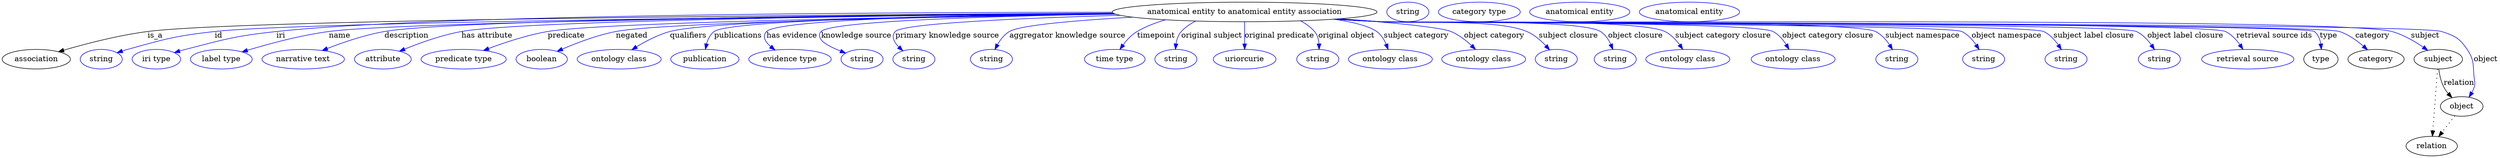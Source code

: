 digraph {
	graph [bb="0,0,4570.4,283"];
	node [label="\N"];
	"anatomical entity to anatomical entity association"	[height=0.5,
		label="anatomical entity to anatomical entity association",
		pos="2274.4,265",
		width=6.7341];
	association	[height=0.5,
		pos="62.394,178",
		width=1.7332];
	"anatomical entity to anatomical entity association" -> association	[label=is_a,
		lp="280.39,221.5",
		pos="e,102.91,191.77 2033.6,262.81 1538.2,259.93 437.01,251.11 266.39,229 213.11,222.09 153.58,206.57 112.65,194.64"];
	id	[color=blue,
		height=0.5,
		label=string,
		pos="181.39,178",
		width=1.0652];
	"anatomical entity to anatomical entity association" -> id	[color=blue,
		label=id,
		lp="396.39,221.5",
		pos="e,210.38,189.98 2035,262.03 1563.9,257.79 548.38,246.72 389.39,229 317.23,220.96 299.34,215.5 229.39,196 226.29,195.13 223.09,194.17 \
219.89,193.15",
		style=solid];
	iri	[color=blue,
		height=0.5,
		label="iri type",
		pos="282.39,178",
		width=1.2277];
	"anatomical entity to anatomical entity association" -> iri	[color=blue,
		label=iri,
		lp="509.39,221.5",
		pos="e,315.3,190.2 2031.8,264.51 1617.5,264.48 790.35,260.33 501.39,229 426.61,220.89 408.22,214.85 335.39,196 332.02,195.13 328.54,194.16 \
325.06,193.15",
		style=solid];
	name	[color=blue,
		height=0.5,
		label="label type",
		pos="401.39,178",
		width=1.5707];
	"anatomical entity to anatomical entity association" -> name	[color=blue,
		label=name,
		lp="617.39,221.5",
		pos="e,439.19,191.41 2035,262.02 1605.4,258.02 735.55,247.73 597.39,229 545.74,222 488.1,206.31 448.78,194.36",
		style=solid];
	description	[color=blue,
		height=0.5,
		label="narrative text",
		pos="551.39,178",
		width=2.0943];
	"anatomical entity to anatomical entity association" -> description	[color=blue,
		label=description,
		lp="739.89,221.5",
		pos="e,586.19,194.12 2033.8,262.66 1625,259.79 826.72,251.38 699.39,229 663.52,222.69 624.55,209.24 595.6,197.88",
		style=solid];
	"has attribute"	[color=blue,
		height=0.5,
		label=attribute,
		pos="696.39,178",
		width=1.4443];
	"anatomical entity to anatomical entity association" -> "has attribute"	[color=blue,
		label="has attribute",
		lp="887.39,221.5",
		pos="e,726.83,192.67 2034.6,262.19 1656.9,258.73 954.11,249.61 840.39,229 804.17,222.43 764.8,208.24 736.39,196.65",
		style=solid];
	predicate	[color=blue,
		height=0.5,
		label="predicate type",
		pos="844.39,178",
		width=2.1665];
	"anatomical entity to anatomical entity association" -> predicate	[color=blue,
		label=predicate,
		lp="1031.4,221.5",
		pos="e,880.43,194.06 2037.4,261.19 1696.2,256.58 1096.5,246.18 997.39,229 960.25,222.56 919.77,209.02 889.78,197.66",
		style=solid];
	negated	[color=blue,
		height=0.5,
		label=boolean,
		pos="987.39,178",
		width=1.2999];
	"anatomical entity to anatomical entity association" -> negated	[color=blue,
		label=negated,
		lp="1151.4,221.5",
		pos="e,1015.6,192.51 2038.1,260.9 1727.1,256.2 1209.3,245.95 1122.4,229 1088.3,222.36 1051.5,208.2 1024.9,196.64",
		style=solid];
	qualifiers	[color=blue,
		height=0.5,
		label="ontology class",
		pos="1128.4,178",
		width=2.1304];
	"anatomical entity to anatomical entity association" -> qualifiers	[color=blue,
		label=qualifiers,
		lp="1254.9,221.5",
		pos="e,1151.6,195.39 2035.7,261.81 1749.2,258.28 1297.6,249.53 1221.4,229 1199.7,223.15 1177.4,211.43 1160.1,200.81",
		style=solid];
	publications	[color=blue,
		height=0.5,
		label=publication,
		pos="1285.4,178",
		width=1.7332];
	"anatomical entity to anatomical entity association" -> publications	[color=blue,
		label=publications,
		lp="1346.4,221.5",
		pos="e,1286.4,196.26 2034.9,262.13 1756.6,258.95 1331.4,250.57 1302.4,229 1295.1,223.57 1290.9,214.84 1288.5,206.19",
		style=solid];
	"has evidence"	[color=blue,
		height=0.5,
		label="evidence type",
		pos="1441.4,178",
		width=2.0943];
	"anatomical entity to anatomical entity association" -> "has evidence"	[color=blue,
		label="has evidence",
		lp="1444.9,221.5",
		pos="e,1413.8,194.93 2034.1,262.51 1782.4,259.74 1420.3,251.78 1398.4,229 1390,220.25 1395.9,210.18 1405.7,201.37",
		style=solid];
	"knowledge source"	[color=blue,
		height=0.5,
		label=string,
		pos="1573.4,178",
		width=1.0652];
	"anatomical entity to anatomical entity association" -> "knowledge source"	[color=blue,
		label="knowledge source",
		lp="1562.9,221.5",
		pos="e,1543.3,189.28 2037.5,261.16 1816.2,257.32 1517.1,248.52 1498.4,229 1493.8,224.18 1494.8,219.62 1498.4,214 1502.8,207.12 1518,199.47 \
1533.6,193.08",
		style=solid];
	"primary knowledge source"	[color=blue,
		height=0.5,
		label=string,
		pos="1668.4,178",
		width=1.0652];
	"anatomical entity to anatomical entity association" -> "primary knowledge source"	[color=blue,
		label="primary knowledge source",
		lp="1729.4,221.5",
		pos="e,1648.1,193.48 2046.1,258.84 1868.2,253.66 1648.8,244.23 1634.4,229 1626.3,220.46 1631.8,209.82 1640.6,200.55",
		style=solid];
	"aggregator knowledge source"	[color=blue,
		height=0.5,
		label=string,
		pos="1810.4,178",
		width=1.0652];
	"anatomical entity to anatomical entity association" -> "aggregator knowledge source"	[color=blue,
		label="aggregator knowledge source",
		lp="1949.9,221.5",
		pos="e,1816.9,195.93 2069.3,255.39 1968.3,249.69 1863.7,241.03 1843.4,229 1834,223.44 1826.8,214.03 1821.5,204.86",
		style=solid];
	timepoint	[color=blue,
		height=0.5,
		label="time type",
		pos="2037.4,178",
		width=1.5346];
	"anatomical entity to anatomical entity association" -> timepoint	[color=blue,
		label=timepoint,
		lp="2112.4,221.5",
		pos="e,2046.6,196.08 2152.6,249.4 2120.6,244.01 2091.2,237.18 2077.4,229 2067.4,223.06 2058.9,213.63 2052.3,204.55",
		style=solid];
	"original subject"	[color=blue,
		height=0.5,
		label=string,
		pos="2149.4,178",
		width=1.0652];
	"anatomical entity to anatomical entity association" -> "original subject"	[color=blue,
		label="original subject",
		lp="2214.4,221.5",
		pos="e,2148.2,196.23 2184.4,248.16 2174.6,243.34 2165.6,237.09 2158.4,229 2152.9,222.8 2150.2,214.39 2149,206.23",
		style=solid];
	"original predicate"	[color=blue,
		height=0.5,
		label=uriorcurie,
		pos="2274.4,178",
		width=1.5887];
	"anatomical entity to anatomical entity association" -> "original predicate"	[color=blue,
		label="original predicate",
		lp="2337.9,221.5",
		pos="e,2274.4,196.18 2274.4,246.8 2274.4,235.16 2274.4,219.55 2274.4,206.24",
		style=solid];
	"original object"	[color=blue,
		height=0.5,
		label=string,
		pos="2403.4,178",
		width=1.0652];
	"anatomical entity to anatomical entity association" -> "original object"	[color=blue,
		label="original object",
		lp="2459.9,221.5",
		pos="e,2407.8,195.99 2362,248.17 2380.6,243.02 2396.4,236.63 2402.4,229 2407.4,222.62 2408.9,214.26 2408.7,206.21",
		style=solid];
	"subject category"	[color=blue,
		height=0.5,
		label="ontology class",
		pos="2536.4,178",
		width=2.1304];
	"anatomical entity to anatomical entity association" -> "subject category"	[color=blue,
		label="subject category",
		lp="2586.9,221.5",
		pos="e,2533.7,196.01 2440.2,251.84 2473.3,246.7 2502,239.38 2515.4,229 2522.8,223.28 2527.6,214.49 2530.7,205.86",
		style=solid];
	"object category"	[color=blue,
		height=0.5,
		label="ontology class",
		pos="2707.4,178",
		width=2.1304];
	"anatomical entity to anatomical entity association" -> "object category"	[color=blue,
		label="object category",
		lp="2728.9,221.5",
		pos="e,2693.3,196.01 2450,252.56 2538.6,245.91 2631.3,237.23 2650.4,229 2663.9,223.19 2676.4,212.95 2686.3,203.24",
		style=solid];
	"subject closure"	[color=blue,
		height=0.5,
		label=string,
		pos="2840.4,178",
		width=1.0652];
	"anatomical entity to anatomical entity association" -> "subject closure"	[color=blue,
		label="subject closure",
		lp="2864.9,221.5",
		pos="e,2828.3,195.63 2447.1,252.32 2596.2,242.23 2787.9,229.22 2788.4,229 2801.2,223.32 2812.8,213.03 2821.7,203.26",
		style=solid];
	"object closure"	[color=blue,
		height=0.5,
		label=string,
		pos="2953.4,178",
		width=1.0652];
	"anatomical entity to anatomical entity association" -> "object closure"	[color=blue,
		label="object closure",
		lp="2988.4,221.5",
		pos="e,2948,196.02 2443.5,252.08 2471.2,250.27 2499.6,248.51 2526.4,247 2570.5,244.51 2885.5,251.62 2923.4,229 2932.4,223.61 2939.1,214.36 \
2943.8,205.27",
		style=solid];
	"subject category closure"	[color=blue,
		height=0.5,
		label="ontology class",
		pos="3086.4,178",
		width=2.1304];
	"anatomical entity to anatomical entity association" -> "subject category closure"	[color=blue,
		label="subject category closure",
		lp="3148.9,221.5",
		pos="e,3076.5,196.23 2441.8,251.94 2470,250.13 2499,248.4 2526.4,247 2583.7,244.07 2990.5,253.54 3042.4,229 3053.7,223.64 3063.3,213.87 \
3070.7,204.38",
		style=solid];
	"object category closure"	[color=blue,
		height=0.5,
		label="ontology class",
		pos="3279.4,178",
		width=2.1304];
	"anatomical entity to anatomical entity association" -> "object category closure"	[color=blue,
		label="object category closure",
		lp="3341.9,221.5",
		pos="e,3271.1,196.22 2440.1,251.83 2468.8,250 2498.5,248.29 2526.4,247 2566,245.16 3205,246.86 3240.4,229 3250.8,223.74 3259.3,214.26 \
3265.7,204.95",
		style=solid];
	"subject namespace"	[color=blue,
		height=0.5,
		label=string,
		pos="3469.4,178",
		width=1.0652];
	"anatomical entity to anatomical entity association" -> "subject namespace"	[color=blue,
		label="subject namespace",
		lp="3515.4,221.5",
		pos="e,3461.1,195.76 2439,251.77 2468.1,249.93 2498.1,248.23 2526.4,247 2576.5,244.81 3384.4,251.19 3429.4,229 3440.2,223.66 3449.1,213.83 \
3455.7,204.3",
		style=solid];
	"object namespace"	[color=blue,
		height=0.5,
		label=string,
		pos="3628.4,178",
		width=1.0652];
	"anatomical entity to anatomical entity association" -> "object namespace"	[color=blue,
		label="object namespace",
		lp="3669.4,221.5",
		pos="e,3619.8,195.79 2438.4,251.74 2467.7,249.89 2497.9,248.2 2526.4,247 2585.3,244.52 3534.3,254.67 3587.4,229 3598.4,223.69 3607.4,\
213.87 3614.2,204.33",
		style=solid];
	"subject label closure"	[color=blue,
		height=0.5,
		label=string,
		pos="3779.4,178",
		width=1.0652];
	"anatomical entity to anatomical entity association" -> "subject label closure"	[color=blue,
		label="subject label closure",
		lp="3831.4,221.5",
		pos="e,3770.5,195.81 2438,251.71 2467.4,249.86 2497.8,248.18 2526.4,247 2560,245.62 3707,243.44 3737.4,229 3748.5,223.71 3757.8,213.9 \
3764.7,204.35",
		style=solid];
	"object label closure"	[color=blue,
		height=0.5,
		label=string,
		pos="3950.4,178",
		width=1.0652];
	"anatomical entity to anatomical entity association" -> "object label closure"	[color=blue,
		label="object label closure",
		lp="3998.9,221.5",
		pos="e,3941.8,195.8 2437.7,251.69 2467.2,249.83 2497.7,248.15 2526.4,247 2564.8,245.46 3874.8,245.66 3909.4,229 3920.4,223.71 3929.4,\
213.89 3936.2,204.35",
		style=solid];
	"retrieval source ids"	[color=blue,
		height=0.5,
		label="retrieval source",
		pos="4112.4,178",
		width=2.347];
	"anatomical entity to anatomical entity association" -> "retrieval source ids"	[color=blue,
		label="retrieval source ids",
		lp="4160.9,221.5",
		pos="e,4103.8,196.29 2437.7,251.65 2467.2,249.8 2497.7,248.13 2526.4,247 2569.3,245.3 4033.8,247.83 4072.4,229 4083.1,223.78 4091.9,214.16 \
4098.4,204.75",
		style=solid];
	type	[height=0.5,
		pos="4246.4,178",
		width=0.86659];
	"anatomical entity to anatomical entity association" -> type	[color=blue,
		label=type,
		lp="4260.4,221.5",
		pos="e,4247.2,196.18 2437.3,251.65 2467,249.79 2497.6,248.12 2526.4,247 2550.1,246.08 4215.8,243.79 4234.4,229 4241.2,223.54 4244.6,214.92 \
4246.1,206.37",
		style=solid];
	category	[height=0.5,
		pos="4347.4,178",
		width=1.4263];
	"anatomical entity to anatomical entity association" -> category	[color=blue,
		label=category,
		lp="4340.9,221.5",
		pos="e,4331.8,195.25 2437.3,251.64 2467,249.78 2497.6,248.12 2526.4,247 2575.1,245.11 4234.2,244.59 4280.4,229 4296.6,223.53 4312.1,212.5 \
4324.1,202.2",
		style=solid];
	subject	[height=0.5,
		pos="4461.4,178",
		width=1.2277];
	"anatomical entity to anatomical entity association" -> subject	[color=blue,
		label=subject,
		lp="4437.4,221.5",
		pos="e,4442.1,194.33 2437.3,251.63 2467,249.77 2497.6,248.11 2526.4,247 2629.1,243.04 4277.4,256.49 4376.4,229 4397.1,223.24 4418,211.08 \
4433.9,200.2",
		style=solid];
	object	[height=0.5,
		pos="4504.4,91",
		width=1.0832];
	"anatomical entity to anatomical entity association" -> object	[color=blue,
		label=object,
		lp="4548.4,178",
		pos="e,4517.8,108.09 2437,251.64 2466.7,249.78 2497.5,248.11 2526.4,247 2580.3,244.93 4416.1,245.49 4467.4,229 4491.7,221.2 4500,217.1 \
4514.4,196 4528.3,175.59 4524.5,166.51 4527.4,142 4528.2,135.38 4529.3,133.39 4527.4,127 4526.4,123.55 4524.9,120.13 4523.1,116.85",
		style=solid];
	association_type	[color=blue,
		height=0.5,
		label=string,
		pos="2573.4,265",
		width=1.0652];
	association_category	[color=blue,
		height=0.5,
		label="category type",
		pos="2704.4,265",
		width=2.0762];
	subject -> object	[label=relation,
		lp="4499.4,134.5",
		pos="e,4486.5,107.23 4462.5,159.55 4463.7,149.57 4466.2,137.07 4471.4,127 4473.6,122.68 4476.5,118.52 4479.7,114.66"];
	relation	[height=0.5,
		pos="4449.4,18",
		width=1.2999];
	subject -> relation	[pos="e,4450.7,36.188 4460.1,159.79 4458,132.48 4454,78.994 4451.5,46.38",
		style=dotted];
	"anatomical entity to anatomical entity association_subject"	[color=blue,
		height=0.5,
		label="anatomical entity",
		pos="2888.4,265",
		width=2.5456];
	object -> relation	[pos="e,4462.2,35.54 4491.9,73.889 4485,64.939 4476.2,53.617 4468.4,43.584",
		style=dotted];
	"anatomical entity to anatomical entity association_object"	[color=blue,
		height=0.5,
		label="anatomical entity",
		pos="3089.4,265",
		width=2.5456];
}
